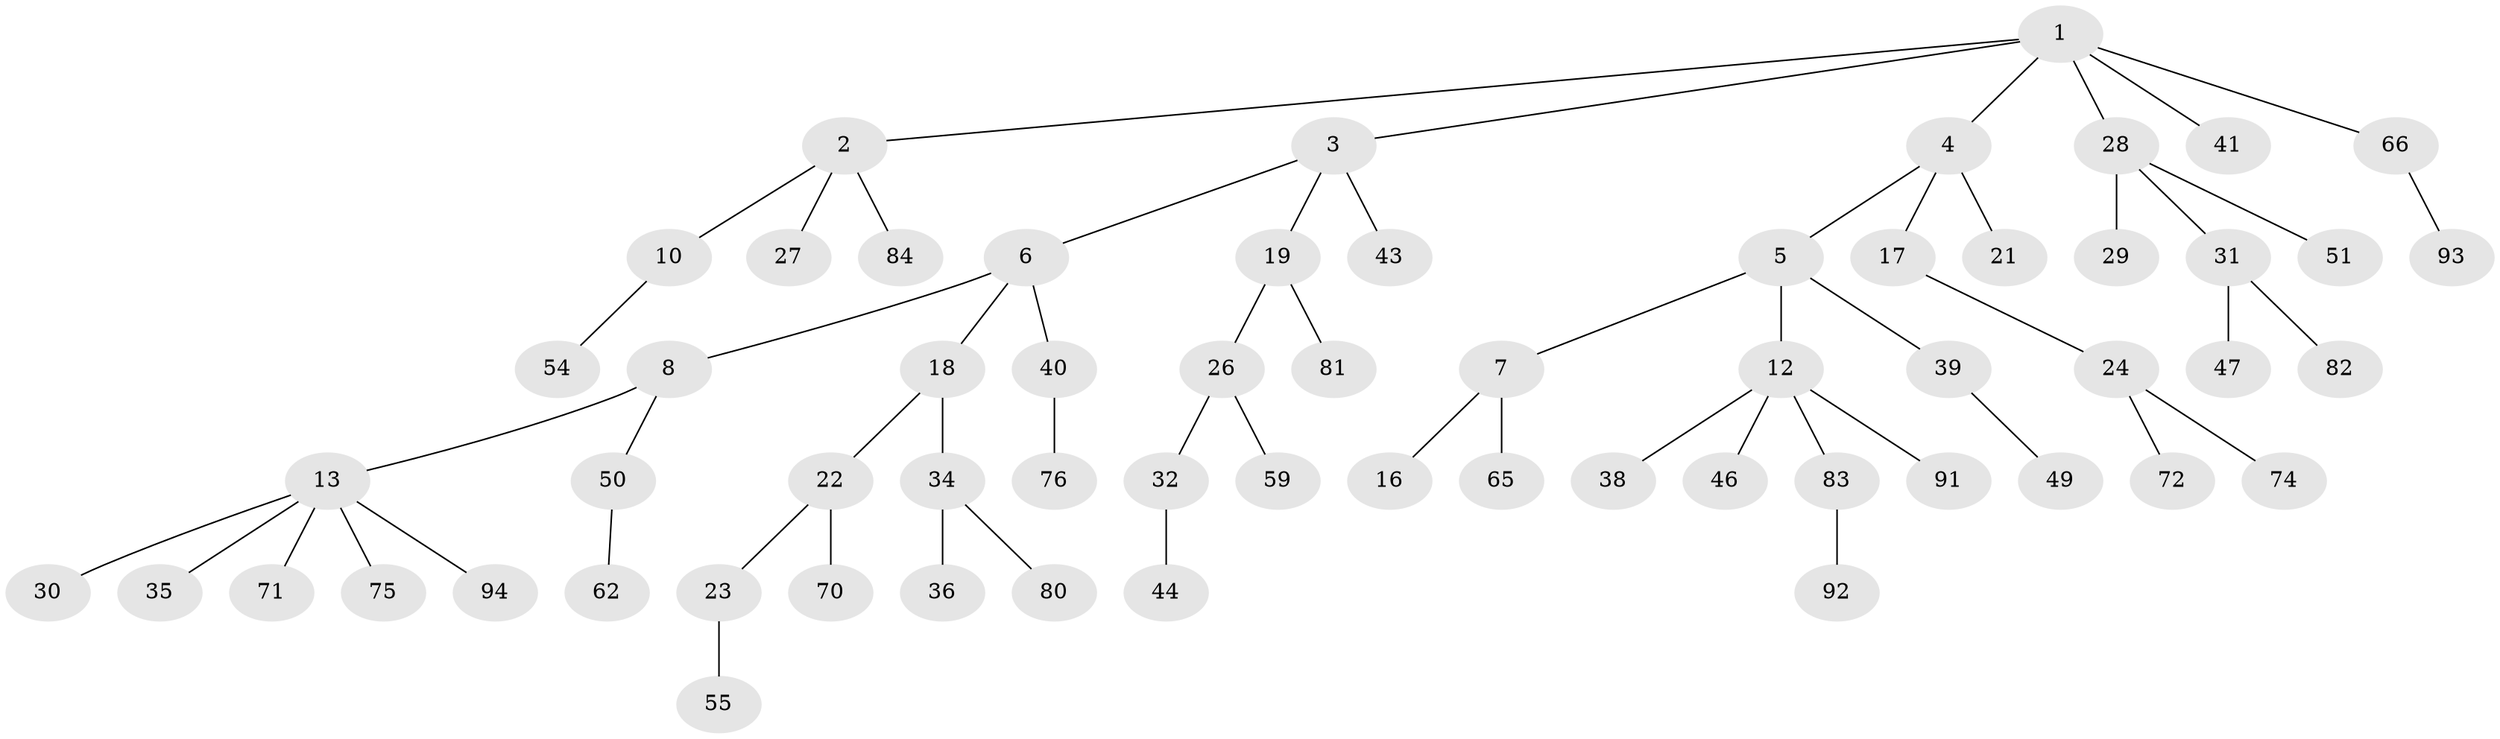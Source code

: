 // original degree distribution, {5: 0.07368421052631578, 4: 0.08421052631578947, 3: 0.10526315789473684, 1: 0.5578947368421052, 2: 0.16842105263157894, 6: 0.010526315789473684}
// Generated by graph-tools (version 1.1) at 2025/11/02/27/25 16:11:25]
// undirected, 61 vertices, 60 edges
graph export_dot {
graph [start="1"]
  node [color=gray90,style=filled];
  1 [super="+14"];
  2 [super="+25"];
  3 [super="+11"];
  4 [super="+63"];
  5 [super="+61"];
  6 [super="+9"];
  7 [super="+67"];
  8;
  10 [super="+48"];
  12 [super="+85"];
  13 [super="+15"];
  16 [super="+57"];
  17 [super="+45"];
  18 [super="+20"];
  19 [super="+37"];
  21 [super="+58"];
  22 [super="+90"];
  23 [super="+77"];
  24 [super="+60"];
  26 [super="+53"];
  27;
  28 [super="+33"];
  29 [super="+88"];
  30;
  31 [super="+42"];
  32 [super="+89"];
  34 [super="+86"];
  35;
  36;
  38 [super="+69"];
  39;
  40 [super="+52"];
  41;
  43;
  44;
  46;
  47 [super="+56"];
  49 [super="+64"];
  50 [super="+73"];
  51 [super="+78"];
  54;
  55;
  59;
  62;
  65 [super="+79"];
  66 [super="+68"];
  70;
  71;
  72;
  74;
  75 [super="+87"];
  76;
  80;
  81;
  82;
  83 [super="+95"];
  84;
  91;
  92;
  93;
  94;
  1 -- 2;
  1 -- 3;
  1 -- 4;
  1 -- 28;
  1 -- 66;
  1 -- 41;
  2 -- 10;
  2 -- 27;
  2 -- 84;
  3 -- 6;
  3 -- 19;
  3 -- 43;
  4 -- 5;
  4 -- 17;
  4 -- 21;
  5 -- 7;
  5 -- 12;
  5 -- 39;
  6 -- 8;
  6 -- 18;
  6 -- 40;
  7 -- 16;
  7 -- 65;
  8 -- 13;
  8 -- 50;
  10 -- 54;
  12 -- 38;
  12 -- 46;
  12 -- 83;
  12 -- 91;
  13 -- 35;
  13 -- 71;
  13 -- 30;
  13 -- 75;
  13 -- 94;
  17 -- 24;
  18 -- 22;
  18 -- 34;
  19 -- 26;
  19 -- 81;
  22 -- 23;
  22 -- 70;
  23 -- 55;
  24 -- 72;
  24 -- 74;
  26 -- 32;
  26 -- 59;
  28 -- 29;
  28 -- 31;
  28 -- 51;
  31 -- 47;
  31 -- 82;
  32 -- 44;
  34 -- 36;
  34 -- 80;
  39 -- 49;
  40 -- 76;
  50 -- 62;
  66 -- 93;
  83 -- 92;
}
